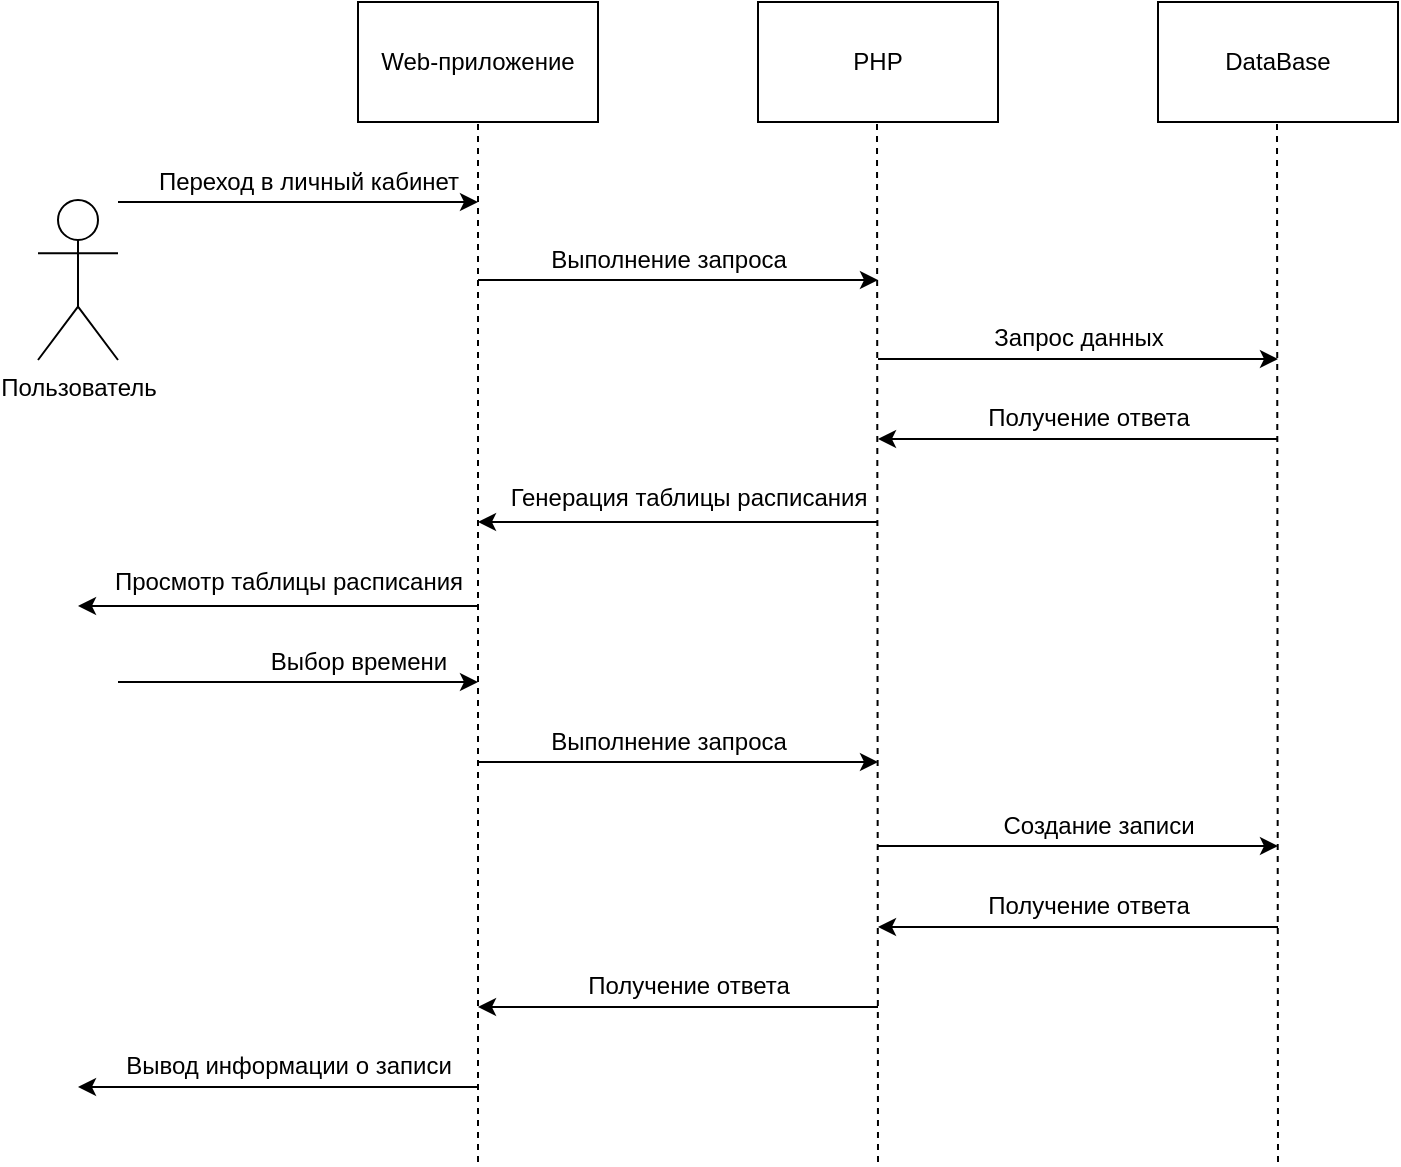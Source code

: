 <mxfile version="12.3.2" type="device" pages="1"><diagram id="z8-qv6D4M9FjAloxIoX0" name="Page-1"><mxGraphModel dx="1024" dy="592" grid="1" gridSize="10" guides="1" tooltips="1" connect="1" arrows="1" fold="1" page="1" pageScale="1" pageWidth="827" pageHeight="1169" math="0" shadow="0"><root><mxCell id="0"/><mxCell id="1" parent="0"/><mxCell id="-Rl1NjcdSPR4HwUoD9Cl-16" style="edgeStyle=orthogonalEdgeStyle;rounded=0;orthogonalLoop=1;jettySize=auto;html=1;endArrow=classic;endFill=1;" parent="1" edge="1"><mxGeometry relative="1" as="geometry"><mxPoint x="340" y="200" as="targetPoint"/><mxPoint x="160" y="200" as="sourcePoint"/></mxGeometry></mxCell><mxCell id="-Rl1NjcdSPR4HwUoD9Cl-1" value="Пользователь" style="shape=umlActor;verticalLabelPosition=bottom;labelBackgroundColor=#ffffff;verticalAlign=top;html=1;outlineConnect=0;" parent="1" vertex="1"><mxGeometry x="120" y="199" width="40" height="80" as="geometry"/></mxCell><mxCell id="-Rl1NjcdSPR4HwUoD9Cl-9" value="Web-приложение" style="rounded=0;whiteSpace=wrap;html=1;" parent="1" vertex="1"><mxGeometry x="280" y="100" width="120" height="60" as="geometry"/></mxCell><mxCell id="-Rl1NjcdSPR4HwUoD9Cl-10" value="PHP" style="rounded=0;whiteSpace=wrap;html=1;" parent="1" vertex="1"><mxGeometry x="480" y="100" width="120" height="60" as="geometry"/></mxCell><mxCell id="-Rl1NjcdSPR4HwUoD9Cl-11" value="DataBase" style="rounded=0;whiteSpace=wrap;html=1;" parent="1" vertex="1"><mxGeometry x="680" y="100" width="120" height="60" as="geometry"/></mxCell><mxCell id="-Rl1NjcdSPR4HwUoD9Cl-12" value="" style="endArrow=none;dashed=1;html=1;entryX=0.5;entryY=1;entryDx=0;entryDy=0;" parent="1" target="-Rl1NjcdSPR4HwUoD9Cl-9" edge="1"><mxGeometry width="50" height="50" relative="1" as="geometry"><mxPoint x="340" y="680" as="sourcePoint"/><mxPoint x="360" y="170" as="targetPoint"/></mxGeometry></mxCell><mxCell id="-Rl1NjcdSPR4HwUoD9Cl-13" value="" style="endArrow=none;dashed=1;html=1;entryX=0.5;entryY=1;entryDx=0;entryDy=0;" parent="1" edge="1"><mxGeometry width="50" height="50" relative="1" as="geometry"><mxPoint x="540" y="680" as="sourcePoint"/><mxPoint x="539.5" y="160" as="targetPoint"/></mxGeometry></mxCell><mxCell id="-Rl1NjcdSPR4HwUoD9Cl-14" value="" style="endArrow=none;dashed=1;html=1;entryX=0.5;entryY=1;entryDx=0;entryDy=0;" parent="1" edge="1"><mxGeometry width="50" height="50" relative="1" as="geometry"><mxPoint x="740" y="680" as="sourcePoint"/><mxPoint x="739.5" y="160" as="targetPoint"/></mxGeometry></mxCell><mxCell id="-Rl1NjcdSPR4HwUoD9Cl-17" style="edgeStyle=orthogonalEdgeStyle;rounded=0;orthogonalLoop=1;jettySize=auto;html=1;endArrow=classic;endFill=1;" parent="1" edge="1"><mxGeometry relative="1" as="geometry"><mxPoint x="540" y="239" as="targetPoint"/><mxPoint x="340" y="239" as="sourcePoint"/></mxGeometry></mxCell><mxCell id="-Rl1NjcdSPR4HwUoD9Cl-18" style="edgeStyle=orthogonalEdgeStyle;rounded=0;orthogonalLoop=1;jettySize=auto;html=1;endArrow=classic;endFill=1;" parent="1" edge="1"><mxGeometry relative="1" as="geometry"><mxPoint x="740" y="278.5" as="targetPoint"/><mxPoint x="540" y="278.5" as="sourcePoint"/></mxGeometry></mxCell><mxCell id="-Rl1NjcdSPR4HwUoD9Cl-21" value="Переход в личный кабинет" style="text;html=1;align=center;verticalAlign=middle;resizable=0;points=[];;autosize=1;" parent="1" vertex="1"><mxGeometry x="170" y="180" width="170" height="20" as="geometry"/></mxCell><mxCell id="-Rl1NjcdSPR4HwUoD9Cl-23" value="Выполнение запроса" style="text;html=1;align=center;verticalAlign=middle;resizable=0;points=[];;autosize=1;" parent="1" vertex="1"><mxGeometry x="370" y="219" width="130" height="20" as="geometry"/></mxCell><mxCell id="-Rl1NjcdSPR4HwUoD9Cl-24" value="Запрос данных" style="text;html=1;align=center;verticalAlign=middle;resizable=0;points=[];;autosize=1;" parent="1" vertex="1"><mxGeometry x="590" y="258" width="100" height="20" as="geometry"/></mxCell><mxCell id="-Rl1NjcdSPR4HwUoD9Cl-29" style="edgeStyle=orthogonalEdgeStyle;rounded=0;orthogonalLoop=1;jettySize=auto;html=1;endArrow=none;endFill=0;startArrow=classic;startFill=1;" parent="1" edge="1"><mxGeometry relative="1" as="geometry"><mxPoint x="540" y="360" as="targetPoint"/><mxPoint x="340" y="360" as="sourcePoint"/></mxGeometry></mxCell><mxCell id="-Rl1NjcdSPR4HwUoD9Cl-32" style="edgeStyle=orthogonalEdgeStyle;rounded=0;orthogonalLoop=1;jettySize=auto;html=1;endArrow=none;endFill=0;startArrow=classic;startFill=1;" parent="1" edge="1"><mxGeometry relative="1" as="geometry"><mxPoint x="740" y="318.5" as="targetPoint"/><mxPoint x="540" y="318.5" as="sourcePoint"/></mxGeometry></mxCell><mxCell id="-Rl1NjcdSPR4HwUoD9Cl-34" value="Получение ответа" style="text;html=1;align=center;verticalAlign=middle;resizable=0;points=[];;autosize=1;" parent="1" vertex="1"><mxGeometry x="585" y="298" width="120" height="20" as="geometry"/></mxCell><mxCell id="-Rl1NjcdSPR4HwUoD9Cl-36" value="Генерация таблицы расписания" style="text;html=1;align=center;verticalAlign=middle;resizable=0;points=[];;autosize=1;" parent="1" vertex="1"><mxGeometry x="350" y="338" width="190" height="20" as="geometry"/></mxCell><mxCell id="-Rl1NjcdSPR4HwUoD9Cl-38" style="edgeStyle=orthogonalEdgeStyle;rounded=0;orthogonalLoop=1;jettySize=auto;html=1;endArrow=classic;endFill=1;" parent="1" edge="1"><mxGeometry relative="1" as="geometry"><mxPoint x="340" y="440" as="targetPoint"/><mxPoint x="160" y="440" as="sourcePoint"/></mxGeometry></mxCell><mxCell id="-Rl1NjcdSPR4HwUoD9Cl-39" value="Выбор времени" style="text;html=1;align=center;verticalAlign=middle;resizable=0;points=[];;autosize=1;" parent="1" vertex="1"><mxGeometry x="230" y="420" width="100" height="20" as="geometry"/></mxCell><mxCell id="-Rl1NjcdSPR4HwUoD9Cl-41" style="edgeStyle=orthogonalEdgeStyle;rounded=0;orthogonalLoop=1;jettySize=auto;html=1;endArrow=classic;endFill=1;" parent="1" edge="1"><mxGeometry relative="1" as="geometry"><mxPoint x="540" y="480" as="targetPoint"/><mxPoint x="340" y="480" as="sourcePoint"/></mxGeometry></mxCell><mxCell id="-Rl1NjcdSPR4HwUoD9Cl-42" value="Выполнение запроса" style="text;html=1;align=center;verticalAlign=middle;resizable=0;points=[];;autosize=1;" parent="1" vertex="1"><mxGeometry x="370" y="460" width="130" height="20" as="geometry"/></mxCell><mxCell id="-Rl1NjcdSPR4HwUoD9Cl-44" style="edgeStyle=orthogonalEdgeStyle;rounded=0;orthogonalLoop=1;jettySize=auto;html=1;endArrow=classic;endFill=1;" parent="1" edge="1"><mxGeometry relative="1" as="geometry"><mxPoint x="740" y="522.0" as="targetPoint"/><mxPoint x="540" y="522.0" as="sourcePoint"/></mxGeometry></mxCell><mxCell id="-Rl1NjcdSPR4HwUoD9Cl-45" value="Создание записи" style="text;html=1;align=center;verticalAlign=middle;resizable=0;points=[];;autosize=1;" parent="1" vertex="1"><mxGeometry x="595" y="502" width="110" height="20" as="geometry"/></mxCell><mxCell id="-Rl1NjcdSPR4HwUoD9Cl-46" style="edgeStyle=orthogonalEdgeStyle;rounded=0;orthogonalLoop=1;jettySize=auto;html=1;endArrow=none;endFill=0;startArrow=classic;startFill=1;" parent="1" edge="1"><mxGeometry relative="1" as="geometry"><mxPoint x="740" y="562.5" as="targetPoint"/><mxPoint x="540" y="562.5" as="sourcePoint"/></mxGeometry></mxCell><mxCell id="-Rl1NjcdSPR4HwUoD9Cl-47" value="Получение ответа" style="text;html=1;align=center;verticalAlign=middle;resizable=0;points=[];;autosize=1;" parent="1" vertex="1"><mxGeometry x="585" y="542" width="120" height="20" as="geometry"/></mxCell><mxCell id="-Rl1NjcdSPR4HwUoD9Cl-48" style="edgeStyle=orthogonalEdgeStyle;rounded=0;orthogonalLoop=1;jettySize=auto;html=1;endArrow=none;endFill=0;startArrow=classic;startFill=1;" parent="1" edge="1"><mxGeometry relative="1" as="geometry"><mxPoint x="540" y="602.5" as="targetPoint"/><mxPoint x="340" y="602.5" as="sourcePoint"/></mxGeometry></mxCell><mxCell id="-Rl1NjcdSPR4HwUoD9Cl-49" value="Получение ответа" style="text;html=1;align=center;verticalAlign=middle;resizable=0;points=[];;autosize=1;" parent="1" vertex="1"><mxGeometry x="385" y="582" width="120" height="20" as="geometry"/></mxCell><mxCell id="-Rl1NjcdSPR4HwUoD9Cl-50" style="edgeStyle=orthogonalEdgeStyle;rounded=0;orthogonalLoop=1;jettySize=auto;html=1;endArrow=none;endFill=0;startArrow=classic;startFill=1;" parent="1" edge="1"><mxGeometry relative="1" as="geometry"><mxPoint x="340" y="642.5" as="targetPoint"/><mxPoint x="140" y="642.5" as="sourcePoint"/></mxGeometry></mxCell><mxCell id="-Rl1NjcdSPR4HwUoD9Cl-51" value="Вывод информации о записи" style="text;html=1;align=center;verticalAlign=middle;resizable=0;points=[];;autosize=1;" parent="1" vertex="1"><mxGeometry x="155" y="622" width="180" height="20" as="geometry"/></mxCell><mxCell id="-Rl1NjcdSPR4HwUoD9Cl-52" style="edgeStyle=orthogonalEdgeStyle;rounded=0;orthogonalLoop=1;jettySize=auto;html=1;endArrow=none;endFill=0;startArrow=classic;startFill=1;" parent="1" edge="1"><mxGeometry relative="1" as="geometry"><mxPoint x="340" y="402" as="targetPoint"/><mxPoint x="140" y="402" as="sourcePoint"/></mxGeometry></mxCell><mxCell id="-Rl1NjcdSPR4HwUoD9Cl-53" value="Просмотр таблицы расписания" style="text;html=1;align=center;verticalAlign=middle;resizable=0;points=[];;autosize=1;" parent="1" vertex="1"><mxGeometry x="150" y="380" width="190" height="20" as="geometry"/></mxCell></root></mxGraphModel></diagram></mxfile>